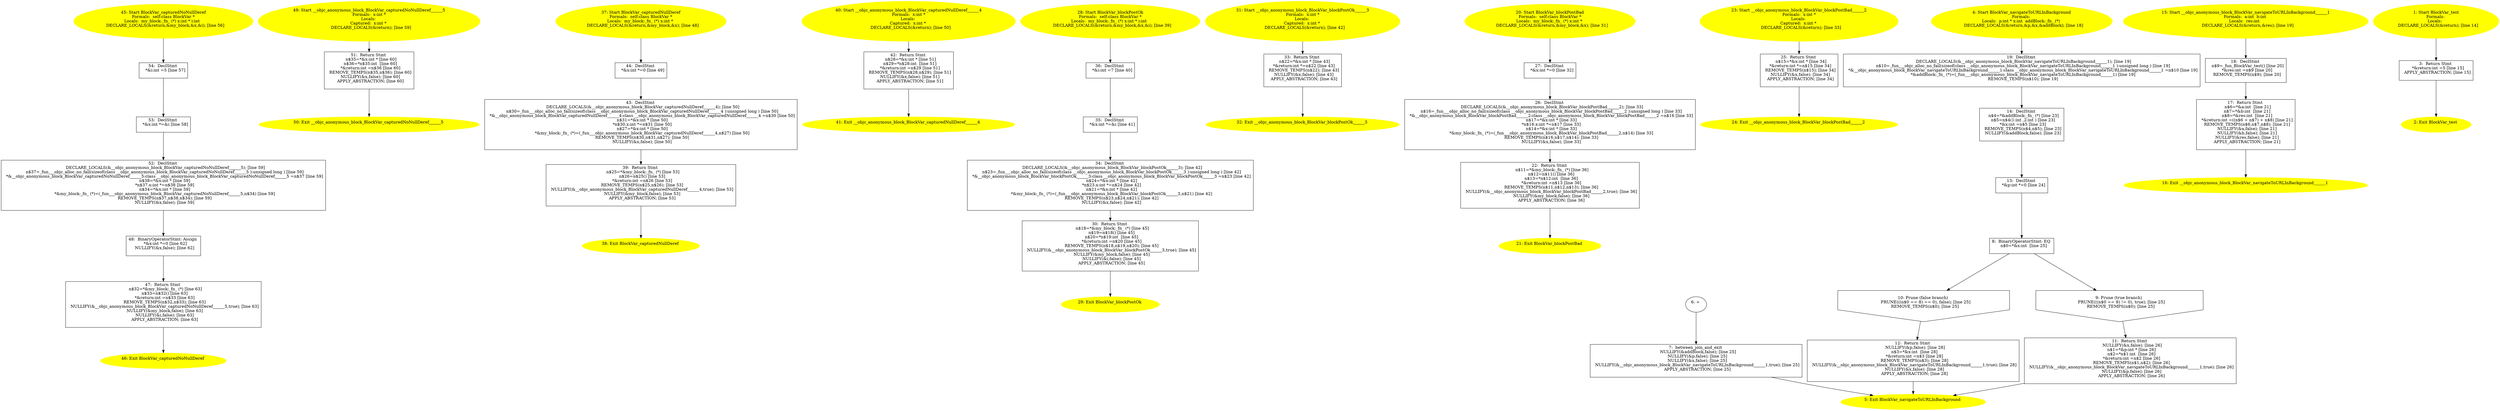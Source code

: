 digraph iCFG {
54 [label="54:  DeclStmt \n   *&i:int =5 [line 57]\n " shape="box"]
	

	 54 -> 53 ;
53 [label="53:  DeclStmt \n   *&x:int *=&i [line 58]\n " shape="box"]
	

	 53 -> 52 ;
52 [label="52:  DeclStmt \n   DECLARE_LOCALS(&__objc_anonymous_block_BlockVar_capturedNoNullDeref______5); [line 59]\n  n$37=_fun___objc_alloc_no_fail(sizeof(class __objc_anonymous_block_BlockVar_capturedNoNullDeref______5 ):unsigned long ) [line 59]\n  *&__objc_anonymous_block_BlockVar_capturedNoNullDeref______5:class __objc_anonymous_block_BlockVar_capturedNoNullDeref______5 =n$37 [line 59]\n  n$38=*&x:int * [line 59]\n  *n$37.x:int *=n$38 [line 59]\n  n$34=*&x:int * [line 59]\n  *&my_block:_fn_ (*)=(_fun___objc_anonymous_block_BlockVar_capturedNoNullDeref______5,n$34) [line 59]\n  REMOVE_TEMPS(n$37,n$38,n$34); [line 59]\n  NULLIFY(&x,false); [line 59]\n " shape="box"]
	

	 52 -> 48 ;
51 [label="51:  Return Stmt \n   n$35=*&x:int * [line 60]\n  n$36=*n$35:int  [line 60]\n  *&return:int =n$36 [line 60]\n  REMOVE_TEMPS(n$35,n$36); [line 60]\n  NULLIFY(&x,false); [line 60]\n  APPLY_ABSTRACTION; [line 60]\n " shape="box"]
	

	 51 -> 50 ;
50 [label="50: Exit __objc_anonymous_block_BlockVar_capturedNoNullDeref______5 \n  " color=yellow style=filled]
	

49 [label="49: Start __objc_anonymous_block_BlockVar_capturedNoNullDeref______5\nFormals:  x:int *\nLocals: \nCaptured:  x:int * \n   DECLARE_LOCALS(&return); [line 59]\n " color=yellow style=filled]
	

	 49 -> 51 ;
48 [label="48:  BinaryOperatorStmt: Assign \n   *&x:int *=0 [line 62]\n  NULLIFY(&x,false); [line 62]\n " shape="box"]
	

	 48 -> 47 ;
47 [label="47:  Return Stmt \n   n$32=*&my_block:_fn_ (*) [line 63]\n  n$33=n$32() [line 63]\n  *&return:int =n$33 [line 63]\n  REMOVE_TEMPS(n$32,n$33); [line 63]\n  NULLIFY(&__objc_anonymous_block_BlockVar_capturedNoNullDeref______5,true); [line 63]\n  NULLIFY(&my_block,false); [line 63]\n  NULLIFY(&i,false); [line 63]\n  APPLY_ABSTRACTION; [line 63]\n " shape="box"]
	

	 47 -> 46 ;
46 [label="46: Exit BlockVar_capturedNoNullDeref \n  " color=yellow style=filled]
	

45 [label="45: Start BlockVar_capturedNoNullDeref\nFormals:  self:class BlockVar *\nLocals:  my_block:_fn_ (*) x:int * i:int  \n   DECLARE_LOCALS(&return,&my_block,&x,&i); [line 56]\n " color=yellow style=filled]
	

	 45 -> 54 ;
44 [label="44:  DeclStmt \n   *&x:int *=0 [line 49]\n " shape="box"]
	

	 44 -> 43 ;
43 [label="43:  DeclStmt \n   DECLARE_LOCALS(&__objc_anonymous_block_BlockVar_capturedNullDeref______4); [line 50]\n  n$30=_fun___objc_alloc_no_fail(sizeof(class __objc_anonymous_block_BlockVar_capturedNullDeref______4 ):unsigned long ) [line 50]\n  *&__objc_anonymous_block_BlockVar_capturedNullDeref______4:class __objc_anonymous_block_BlockVar_capturedNullDeref______4 =n$30 [line 50]\n  n$31=*&x:int * [line 50]\n  *n$30.x:int *=n$31 [line 50]\n  n$27=*&x:int * [line 50]\n  *&my_block:_fn_ (*)=(_fun___objc_anonymous_block_BlockVar_capturedNullDeref______4,n$27) [line 50]\n  REMOVE_TEMPS(n$30,n$31,n$27); [line 50]\n  NULLIFY(&x,false); [line 50]\n " shape="box"]
	

	 43 -> 39 ;
42 [label="42:  Return Stmt \n   n$28=*&x:int * [line 51]\n  n$29=*n$28:int  [line 51]\n  *&return:int =n$29 [line 51]\n  REMOVE_TEMPS(n$28,n$29); [line 51]\n  NULLIFY(&x,false); [line 51]\n  APPLY_ABSTRACTION; [line 51]\n " shape="box"]
	

	 42 -> 41 ;
41 [label="41: Exit __objc_anonymous_block_BlockVar_capturedNullDeref______4 \n  " color=yellow style=filled]
	

40 [label="40: Start __objc_anonymous_block_BlockVar_capturedNullDeref______4\nFormals:  x:int *\nLocals: \nCaptured:  x:int * \n   DECLARE_LOCALS(&return); [line 50]\n " color=yellow style=filled]
	

	 40 -> 42 ;
39 [label="39:  Return Stmt \n   n$25=*&my_block:_fn_ (*) [line 53]\n  n$26=n$25() [line 53]\n  *&return:int =n$26 [line 53]\n  REMOVE_TEMPS(n$25,n$26); [line 53]\n  NULLIFY(&__objc_anonymous_block_BlockVar_capturedNullDeref______4,true); [line 53]\n  NULLIFY(&my_block,false); [line 53]\n  APPLY_ABSTRACTION; [line 53]\n " shape="box"]
	

	 39 -> 38 ;
38 [label="38: Exit BlockVar_capturedNullDeref \n  " color=yellow style=filled]
	

37 [label="37: Start BlockVar_capturedNullDeref\nFormals:  self:class BlockVar *\nLocals:  my_block:_fn_ (*) x:int * \n   DECLARE_LOCALS(&return,&my_block,&x); [line 48]\n " color=yellow style=filled]
	

	 37 -> 44 ;
36 [label="36:  DeclStmt \n   *&i:int =7 [line 40]\n " shape="box"]
	

	 36 -> 35 ;
35 [label="35:  DeclStmt \n   *&x:int *=&i [line 41]\n " shape="box"]
	

	 35 -> 34 ;
34 [label="34:  DeclStmt \n   DECLARE_LOCALS(&__objc_anonymous_block_BlockVar_blockPostOk______3); [line 42]\n  n$23=_fun___objc_alloc_no_fail(sizeof(class __objc_anonymous_block_BlockVar_blockPostOk______3 ):unsigned long ) [line 42]\n  *&__objc_anonymous_block_BlockVar_blockPostOk______3:class __objc_anonymous_block_BlockVar_blockPostOk______3 =n$23 [line 42]\n  n$24=*&x:int * [line 42]\n  *n$23.x:int *=n$24 [line 42]\n  n$21=*&x:int * [line 42]\n  *&my_block:_fn_ (*)=(_fun___objc_anonymous_block_BlockVar_blockPostOk______3,n$21) [line 42]\n  REMOVE_TEMPS(n$23,n$24,n$21); [line 42]\n  NULLIFY(&x,false); [line 42]\n " shape="box"]
	

	 34 -> 30 ;
33 [label="33:  Return Stmt \n   n$22=*&x:int * [line 43]\n  *&return:int *=n$22 [line 43]\n  REMOVE_TEMPS(n$22); [line 43]\n  NULLIFY(&x,false); [line 43]\n  APPLY_ABSTRACTION; [line 43]\n " shape="box"]
	

	 33 -> 32 ;
32 [label="32: Exit __objc_anonymous_block_BlockVar_blockPostOk______3 \n  " color=yellow style=filled]
	

31 [label="31: Start __objc_anonymous_block_BlockVar_blockPostOk______3\nFormals:  x:int *\nLocals: \nCaptured:  x:int * \n   DECLARE_LOCALS(&return); [line 42]\n " color=yellow style=filled]
	

	 31 -> 33 ;
30 [label="30:  Return Stmt \n   n$18=*&my_block:_fn_ (*) [line 45]\n  n$19=n$18() [line 45]\n  n$20=*n$19:int  [line 45]\n  *&return:int =n$20 [line 45]\n  REMOVE_TEMPS(n$18,n$19,n$20); [line 45]\n  NULLIFY(&__objc_anonymous_block_BlockVar_blockPostOk______3,true); [line 45]\n  NULLIFY(&my_block,false); [line 45]\n  NULLIFY(&i,false); [line 45]\n  APPLY_ABSTRACTION; [line 45]\n " shape="box"]
	

	 30 -> 29 ;
29 [label="29: Exit BlockVar_blockPostOk \n  " color=yellow style=filled]
	

28 [label="28: Start BlockVar_blockPostOk\nFormals:  self:class BlockVar *\nLocals:  my_block:_fn_ (*) x:int * i:int  \n   DECLARE_LOCALS(&return,&my_block,&x,&i); [line 39]\n " color=yellow style=filled]
	

	 28 -> 36 ;
27 [label="27:  DeclStmt \n   *&x:int *=0 [line 32]\n " shape="box"]
	

	 27 -> 26 ;
26 [label="26:  DeclStmt \n   DECLARE_LOCALS(&__objc_anonymous_block_BlockVar_blockPostBad______2); [line 33]\n  n$16=_fun___objc_alloc_no_fail(sizeof(class __objc_anonymous_block_BlockVar_blockPostBad______2 ):unsigned long ) [line 33]\n  *&__objc_anonymous_block_BlockVar_blockPostBad______2:class __objc_anonymous_block_BlockVar_blockPostBad______2 =n$16 [line 33]\n  n$17=*&x:int * [line 33]\n  *n$16.x:int *=n$17 [line 33]\n  n$14=*&x:int * [line 33]\n  *&my_block:_fn_ (*)=(_fun___objc_anonymous_block_BlockVar_blockPostBad______2,n$14) [line 33]\n  REMOVE_TEMPS(n$16,n$17,n$14); [line 33]\n  NULLIFY(&x,false); [line 33]\n " shape="box"]
	

	 26 -> 22 ;
25 [label="25:  Return Stmt \n   n$15=*&x:int * [line 34]\n  *&return:int *=n$15 [line 34]\n  REMOVE_TEMPS(n$15); [line 34]\n  NULLIFY(&x,false); [line 34]\n  APPLY_ABSTRACTION; [line 34]\n " shape="box"]
	

	 25 -> 24 ;
24 [label="24: Exit __objc_anonymous_block_BlockVar_blockPostBad______2 \n  " color=yellow style=filled]
	

23 [label="23: Start __objc_anonymous_block_BlockVar_blockPostBad______2\nFormals:  x:int *\nLocals: \nCaptured:  x:int * \n   DECLARE_LOCALS(&return); [line 33]\n " color=yellow style=filled]
	

	 23 -> 25 ;
22 [label="22:  Return Stmt \n   n$11=*&my_block:_fn_ (*) [line 36]\n  n$12=n$11() [line 36]\n  n$13=*n$12:int  [line 36]\n  *&return:int =n$13 [line 36]\n  REMOVE_TEMPS(n$11,n$12,n$13); [line 36]\n  NULLIFY(&__objc_anonymous_block_BlockVar_blockPostBad______2,true); [line 36]\n  NULLIFY(&my_block,false); [line 36]\n  APPLY_ABSTRACTION; [line 36]\n " shape="box"]
	

	 22 -> 21 ;
21 [label="21: Exit BlockVar_blockPostBad \n  " color=yellow style=filled]
	

20 [label="20: Start BlockVar_blockPostBad\nFormals:  self:class BlockVar *\nLocals:  my_block:_fn_ (*) x:int * \n   DECLARE_LOCALS(&return,&my_block,&x); [line 31]\n " color=yellow style=filled]
	

	 20 -> 27 ;
19 [label="19:  DeclStmt \n   DECLARE_LOCALS(&__objc_anonymous_block_BlockVar_navigateToURLInBackground______1); [line 19]\n  n$10=_fun___objc_alloc_no_fail(sizeof(class __objc_anonymous_block_BlockVar_navigateToURLInBackground______1 ):unsigned long ) [line 19]\n  *&__objc_anonymous_block_BlockVar_navigateToURLInBackground______1:class __objc_anonymous_block_BlockVar_navigateToURLInBackground______1 =n$10 [line 19]\n  *&addBlock:_fn_ (*)=(_fun___objc_anonymous_block_BlockVar_navigateToURLInBackground______1) [line 19]\n  REMOVE_TEMPS(n$10); [line 19]\n " shape="box"]
	

	 19 -> 14 ;
18 [label="18:  DeclStmt \n   n$9=_fun_BlockVar_test() [line 20]\n  *&res:int =n$9 [line 20]\n  REMOVE_TEMPS(n$9); [line 20]\n " shape="box"]
	

	 18 -> 17 ;
17 [label="17:  Return Stmt \n   n$6=*&a:int  [line 21]\n  n$7=*&b:int  [line 21]\n  n$8=*&res:int  [line 21]\n  *&return:int =((n$6 + n$7) + n$8) [line 21]\n  REMOVE_TEMPS(n$6,n$7,n$8); [line 21]\n  NULLIFY(&a,false); [line 21]\n  NULLIFY(&b,false); [line 21]\n  NULLIFY(&res,false); [line 21]\n  APPLY_ABSTRACTION; [line 21]\n " shape="box"]
	

	 17 -> 16 ;
16 [label="16: Exit __objc_anonymous_block_BlockVar_navigateToURLInBackground______1 \n  " color=yellow style=filled]
	

15 [label="15: Start __objc_anonymous_block_BlockVar_navigateToURLInBackground______1\nFormals:  a:int  b:int \nLocals:  res:int  \n   DECLARE_LOCALS(&return,&res); [line 19]\n " color=yellow style=filled]
	

	 15 -> 18 ;
14 [label="14:  DeclStmt \n   n$4=*&addBlock:_fn_ (*) [line 23]\n  n$5=n$4(1:int ,2:int ) [line 23]\n  *&x:int =n$5 [line 23]\n  REMOVE_TEMPS(n$4,n$5); [line 23]\n  NULLIFY(&addBlock,false); [line 23]\n " shape="box"]
	

	 14 -> 13 ;
13 [label="13:  DeclStmt \n   *&p:int *=0 [line 24]\n " shape="box"]
	

	 13 -> 8 ;
12 [label="12:  Return Stmt \n   NULLIFY(&p,false); [line 28]\n  n$3=*&x:int  [line 28]\n  *&return:int =n$3 [line 28]\n  REMOVE_TEMPS(n$3); [line 28]\n  NULLIFY(&__objc_anonymous_block_BlockVar_navigateToURLInBackground______1,true); [line 28]\n  NULLIFY(&x,false); [line 28]\n  APPLY_ABSTRACTION; [line 28]\n " shape="box"]
	

	 12 -> 5 ;
11 [label="11:  Return Stmt \n   NULLIFY(&x,false); [line 26]\n  n$1=*&p:int * [line 26]\n  n$2=*n$1:int  [line 26]\n  *&return:int =n$2 [line 26]\n  REMOVE_TEMPS(n$1,n$2); [line 26]\n  NULLIFY(&__objc_anonymous_block_BlockVar_navigateToURLInBackground______1,true); [line 26]\n  NULLIFY(&p,false); [line 26]\n  APPLY_ABSTRACTION; [line 26]\n " shape="box"]
	

	 11 -> 5 ;
10 [label="10: Prune (false branch) \n   PRUNE(((n$0 == 8) == 0), false); [line 25]\n  REMOVE_TEMPS(n$0); [line 25]\n " shape="invhouse"]
	

	 10 -> 12 ;
9 [label="9: Prune (true branch) \n   PRUNE(((n$0 == 8) != 0), true); [line 25]\n  REMOVE_TEMPS(n$0); [line 25]\n " shape="invhouse"]
	

	 9 -> 11 ;
8 [label="8:  BinaryOperatorStmt: EQ \n   n$0=*&x:int  [line 25]\n " shape="box"]
	

	 8 -> 9 ;
	 8 -> 10 ;
7 [label="7:  between_join_and_exit \n   NULLIFY(&addBlock,false); [line 25]\n  NULLIFY(&p,false); [line 25]\n  NULLIFY(&x,false); [line 25]\n  NULLIFY(&__objc_anonymous_block_BlockVar_navigateToURLInBackground______1,true); [line 25]\n  APPLY_ABSTRACTION; [line 25]\n " shape="box"]
	

	 7 -> 5 ;
6 [label="6: + \n  " ]
	

	 6 -> 7 ;
5 [label="5: Exit BlockVar_navigateToURLInBackground \n  " color=yellow style=filled]
	

4 [label="4: Start BlockVar_navigateToURLInBackground\nFormals: \nLocals:  p:int * x:int  addBlock:_fn_ (*) \n   DECLARE_LOCALS(&return,&p,&x,&addBlock); [line 18]\n " color=yellow style=filled]
	

	 4 -> 19 ;
3 [label="3:  Return Stmt \n   *&return:int =5 [line 15]\n  APPLY_ABSTRACTION; [line 15]\n " shape="box"]
	

	 3 -> 2 ;
2 [label="2: Exit BlockVar_test \n  " color=yellow style=filled]
	

1 [label="1: Start BlockVar_test\nFormals: \nLocals:  \n   DECLARE_LOCALS(&return); [line 14]\n " color=yellow style=filled]
	

	 1 -> 3 ;
}
